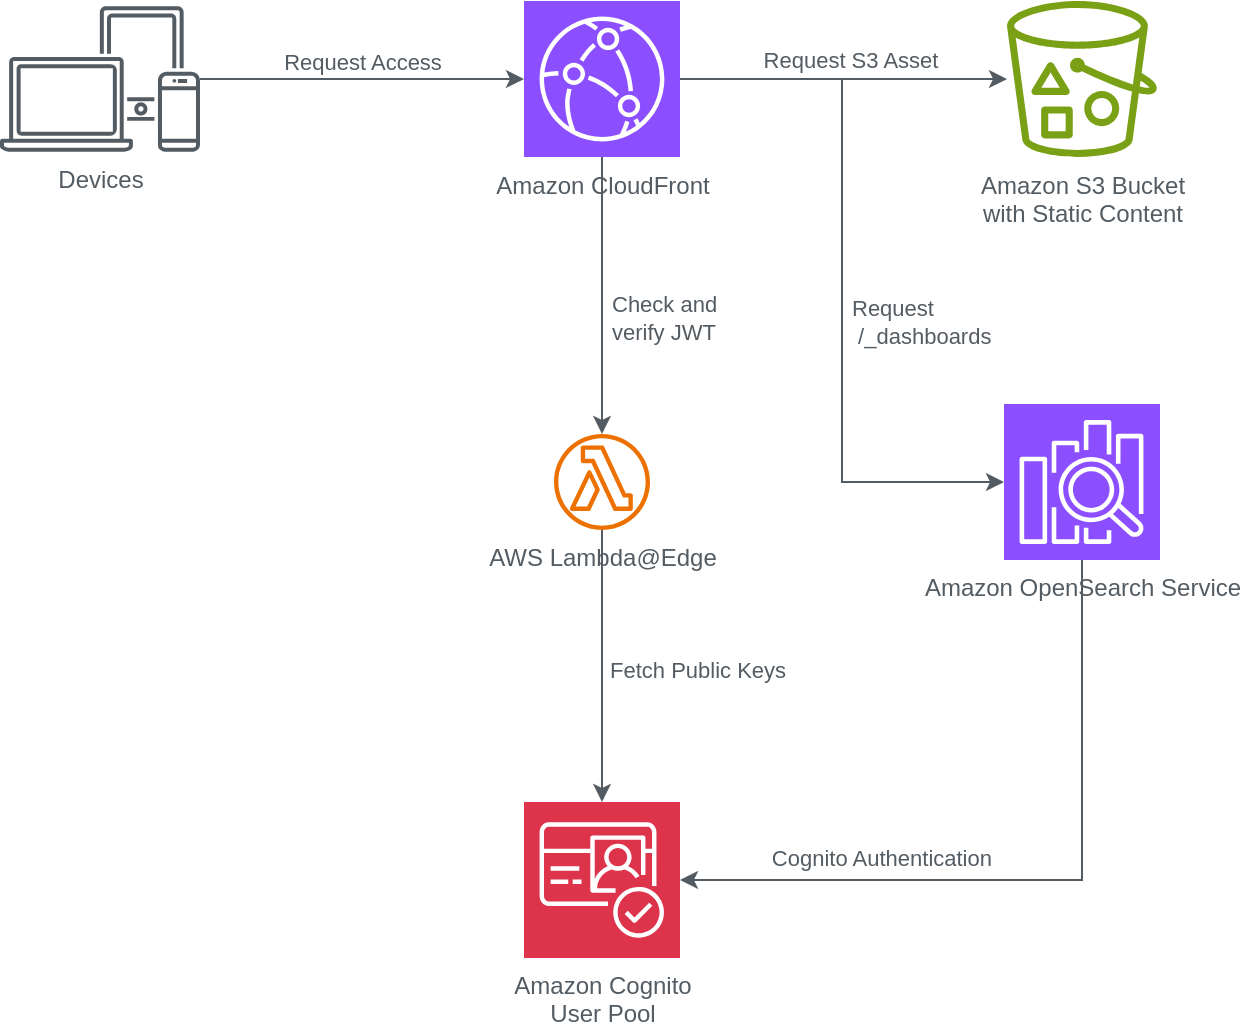 <mxfile version="21.7.4" type="device">
  <diagram name="Page-1" id="4y8WyCn3QAWvvD7TP0kN">
    <mxGraphModel dx="1103" dy="592" grid="1" gridSize="10" guides="1" tooltips="1" connect="1" arrows="1" fold="1" page="1" pageScale="1" pageWidth="1100" pageHeight="850" math="0" shadow="0">
      <root>
        <mxCell id="0" />
        <mxCell id="1" parent="0" />
        <mxCell id="mk9_aw7ktP2tTHp0YjxM-7" value="Request Access" style="edgeStyle=orthogonalEdgeStyle;rounded=0;orthogonalLoop=1;jettySize=auto;html=1;fontColor=#535b63;strokeColor=#535b63;labelPosition=center;verticalLabelPosition=top;align=center;verticalAlign=bottom;" edge="1" parent="1" source="mk9_aw7ktP2tTHp0YjxM-1" target="mk9_aw7ktP2tTHp0YjxM-2">
          <mxGeometry relative="1" as="geometry" />
        </mxCell>
        <mxCell id="mk9_aw7ktP2tTHp0YjxM-1" value="Devices" style="sketch=0;outlineConnect=0;gradientColor=none;fontColor=#535b63;strokeColor=none;fillColor=#535b63;dashed=0;verticalLabelPosition=bottom;verticalAlign=top;align=center;html=1;fontSize=12;fontStyle=0;aspect=fixed;shape=mxgraph.aws4.illustration_devices;pointerEvents=1" vertex="1" parent="1">
          <mxGeometry x="139" y="243" width="100" height="73" as="geometry" />
        </mxCell>
        <mxCell id="mk9_aw7ktP2tTHp0YjxM-9" style="edgeStyle=orthogonalEdgeStyle;rounded=0;orthogonalLoop=1;jettySize=auto;html=1;fontColor=#535b63;strokeColor=#535b63;" edge="1" parent="1" source="mk9_aw7ktP2tTHp0YjxM-2" target="mk9_aw7ktP2tTHp0YjxM-4">
          <mxGeometry relative="1" as="geometry" />
        </mxCell>
        <mxCell id="mk9_aw7ktP2tTHp0YjxM-10" value="Check and &lt;br&gt;verify JWT" style="edgeLabel;html=1;align=left;verticalAlign=middle;resizable=0;points=[];fontColor=#535b63;labelPosition=right;verticalLabelPosition=middle;" vertex="1" connectable="0" parent="mk9_aw7ktP2tTHp0YjxM-9">
          <mxGeometry x="0.148" y="3" relative="1" as="geometry">
            <mxPoint y="1" as="offset" />
          </mxGeometry>
        </mxCell>
        <mxCell id="mk9_aw7ktP2tTHp0YjxM-13" style="edgeStyle=orthogonalEdgeStyle;rounded=0;orthogonalLoop=1;jettySize=auto;html=1;fontColor=#535b63;strokeColor=#535b63;" edge="1" parent="1" source="mk9_aw7ktP2tTHp0YjxM-2" target="mk9_aw7ktP2tTHp0YjxM-3">
          <mxGeometry relative="1" as="geometry" />
        </mxCell>
        <mxCell id="mk9_aw7ktP2tTHp0YjxM-14" value="Request S3 Asset" style="edgeLabel;html=1;align=center;verticalAlign=bottom;resizable=0;points=[];fontColor=#535b63;labelPosition=center;verticalLabelPosition=top;" vertex="1" connectable="0" parent="mk9_aw7ktP2tTHp0YjxM-13">
          <mxGeometry x="0.04" y="2" relative="1" as="geometry">
            <mxPoint y="1" as="offset" />
          </mxGeometry>
        </mxCell>
        <mxCell id="mk9_aw7ktP2tTHp0YjxM-17" style="edgeStyle=orthogonalEdgeStyle;rounded=0;orthogonalLoop=1;jettySize=auto;html=1;entryX=0;entryY=0.5;entryDx=0;entryDy=0;entryPerimeter=0;fontColor=#535b63;strokeColor=#535b63;" edge="1" parent="1" source="mk9_aw7ktP2tTHp0YjxM-2" target="mk9_aw7ktP2tTHp0YjxM-6">
          <mxGeometry relative="1" as="geometry" />
        </mxCell>
        <mxCell id="mk9_aw7ktP2tTHp0YjxM-18" value="Request&lt;br&gt;&amp;nbsp;/_dashboards" style="edgeLabel;html=1;align=left;verticalAlign=middle;resizable=0;points=[];fontColor=#535b63;labelPosition=right;verticalLabelPosition=middle;" vertex="1" connectable="0" parent="mk9_aw7ktP2tTHp0YjxM-17">
          <mxGeometry x="0.241" relative="1" as="geometry">
            <mxPoint x="3" y="-23" as="offset" />
          </mxGeometry>
        </mxCell>
        <mxCell id="mk9_aw7ktP2tTHp0YjxM-2" value="Amazon CloudFront" style="sketch=0;points=[[0,0,0],[0.25,0,0],[0.5,0,0],[0.75,0,0],[1,0,0],[0,1,0],[0.25,1,0],[0.5,1,0],[0.75,1,0],[1,1,0],[0,0.25,0],[0,0.5,0],[0,0.75,0],[1,0.25,0],[1,0.5,0],[1,0.75,0]];outlineConnect=0;fontColor=#535b63;fillColor=#8C4FFF;strokeColor=#ffffff;dashed=0;verticalLabelPosition=bottom;verticalAlign=top;align=center;html=1;fontSize=12;fontStyle=0;aspect=fixed;shape=mxgraph.aws4.resourceIcon;resIcon=mxgraph.aws4.cloudfront;" vertex="1" parent="1">
          <mxGeometry x="401" y="240.5" width="78" height="78" as="geometry" />
        </mxCell>
        <mxCell id="mk9_aw7ktP2tTHp0YjxM-3" value="Amazon S3 Bucket&lt;br&gt;with Static Content" style="sketch=0;outlineConnect=0;fontColor=#535b63;gradientColor=none;fillColor=#7AA116;strokeColor=none;dashed=0;verticalLabelPosition=bottom;verticalAlign=top;align=center;html=1;fontSize=12;fontStyle=0;aspect=fixed;pointerEvents=1;shape=mxgraph.aws4.bucket_with_objects;" vertex="1" parent="1">
          <mxGeometry x="642.5" y="240.5" width="75" height="78" as="geometry" />
        </mxCell>
        <mxCell id="mk9_aw7ktP2tTHp0YjxM-11" style="edgeStyle=orthogonalEdgeStyle;rounded=0;orthogonalLoop=1;jettySize=auto;html=1;fontColor=#535b63;strokeColor=#535b63;" edge="1" parent="1" source="mk9_aw7ktP2tTHp0YjxM-4" target="mk9_aw7ktP2tTHp0YjxM-5">
          <mxGeometry relative="1" as="geometry" />
        </mxCell>
        <mxCell id="mk9_aw7ktP2tTHp0YjxM-12" value="Fetch Public Keys" style="edgeLabel;html=1;align=left;verticalAlign=middle;resizable=0;points=[];fontColor=#535b63;labelPosition=right;verticalLabelPosition=middle;" vertex="1" connectable="0" parent="mk9_aw7ktP2tTHp0YjxM-11">
          <mxGeometry x="-0.059" y="2" relative="1" as="geometry">
            <mxPoint y="6" as="offset" />
          </mxGeometry>
        </mxCell>
        <mxCell id="mk9_aw7ktP2tTHp0YjxM-4" value="AWS Lambda@Edge" style="sketch=0;outlineConnect=0;fontColor=#535b63;gradientColor=none;fillColor=#ED7100;strokeColor=none;dashed=0;verticalLabelPosition=bottom;verticalAlign=top;align=center;html=1;fontSize=12;fontStyle=0;aspect=fixed;pointerEvents=1;shape=mxgraph.aws4.lambda_function;" vertex="1" parent="1">
          <mxGeometry x="416" y="457" width="48" height="48" as="geometry" />
        </mxCell>
        <mxCell id="mk9_aw7ktP2tTHp0YjxM-5" value="Amazon Cognito&lt;br&gt;User Pool" style="sketch=0;points=[[0,0,0],[0.25,0,0],[0.5,0,0],[0.75,0,0],[1,0,0],[0,1,0],[0.25,1,0],[0.5,1,0],[0.75,1,0],[1,1,0],[0,0.25,0],[0,0.5,0],[0,0.75,0],[1,0.25,0],[1,0.5,0],[1,0.75,0]];outlineConnect=0;fontColor=#535b63;fillColor=#DD344C;strokeColor=#ffffff;dashed=0;verticalLabelPosition=bottom;verticalAlign=top;align=center;html=1;fontSize=12;fontStyle=0;aspect=fixed;shape=mxgraph.aws4.resourceIcon;resIcon=mxgraph.aws4.cognito;" vertex="1" parent="1">
          <mxGeometry x="401" y="641" width="78" height="78" as="geometry" />
        </mxCell>
        <mxCell id="mk9_aw7ktP2tTHp0YjxM-15" style="edgeStyle=orthogonalEdgeStyle;rounded=0;orthogonalLoop=1;jettySize=auto;html=1;entryX=1;entryY=0.5;entryDx=0;entryDy=0;entryPerimeter=0;fontColor=#535b63;strokeColor=#535b63;" edge="1" parent="1" source="mk9_aw7ktP2tTHp0YjxM-6" target="mk9_aw7ktP2tTHp0YjxM-5">
          <mxGeometry relative="1" as="geometry">
            <Array as="points">
              <mxPoint x="680" y="680" />
            </Array>
          </mxGeometry>
        </mxCell>
        <mxCell id="mk9_aw7ktP2tTHp0YjxM-16" value="Cognito Authentication" style="edgeLabel;html=1;align=right;verticalAlign=bottom;resizable=0;points=[];fontColor=#535b63;labelPosition=left;verticalLabelPosition=top;" vertex="1" connectable="0" parent="mk9_aw7ktP2tTHp0YjxM-15">
          <mxGeometry x="0.058" y="-3" relative="1" as="geometry">
            <mxPoint x="-14" as="offset" />
          </mxGeometry>
        </mxCell>
        <mxCell id="mk9_aw7ktP2tTHp0YjxM-6" value="Amazon OpenSearch Service" style="sketch=0;points=[[0,0,0],[0.25,0,0],[0.5,0,0],[0.75,0,0],[1,0,0],[0,1,0],[0.25,1,0],[0.5,1,0],[0.75,1,0],[1,1,0],[0,0.25,0],[0,0.5,0],[0,0.75,0],[1,0.25,0],[1,0.5,0],[1,0.75,0]];outlineConnect=0;fontColor=#535b63;fillColor=#8C4FFF;strokeColor=#ffffff;dashed=0;verticalLabelPosition=bottom;verticalAlign=top;align=center;html=1;fontSize=12;fontStyle=0;aspect=fixed;shape=mxgraph.aws4.resourceIcon;resIcon=mxgraph.aws4.elasticsearch_service;" vertex="1" parent="1">
          <mxGeometry x="641" y="442" width="78" height="78" as="geometry" />
        </mxCell>
      </root>
    </mxGraphModel>
  </diagram>
</mxfile>
